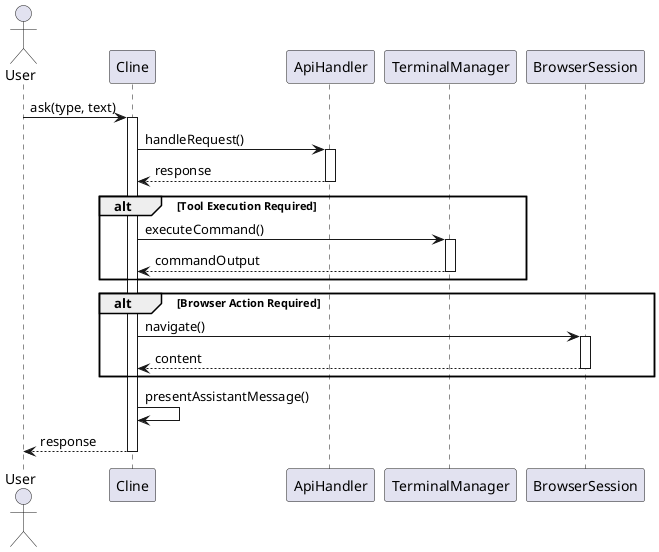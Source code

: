 @startuml

actor User
participant "Cline" as Cline
participant "ApiHandler" as API
participant "TerminalManager" as Terminal
participant "BrowserSession" as Browser

User -> Cline: ask(type, text)
activate Cline

Cline -> API: handleRequest()
activate API
API --> Cline: response
deactivate API

alt Tool Execution Required
    Cline -> Terminal: executeCommand()
    activate Terminal
    Terminal --> Cline: commandOutput
    deactivate Terminal
end

alt Browser Action Required
    Cline -> Browser: navigate()
    activate Browser
    Browser --> Cline: content
    deactivate Browser
end

Cline -> Cline: presentAssistantMessage()
Cline --> User: response

deactivate Cline

@enduml 